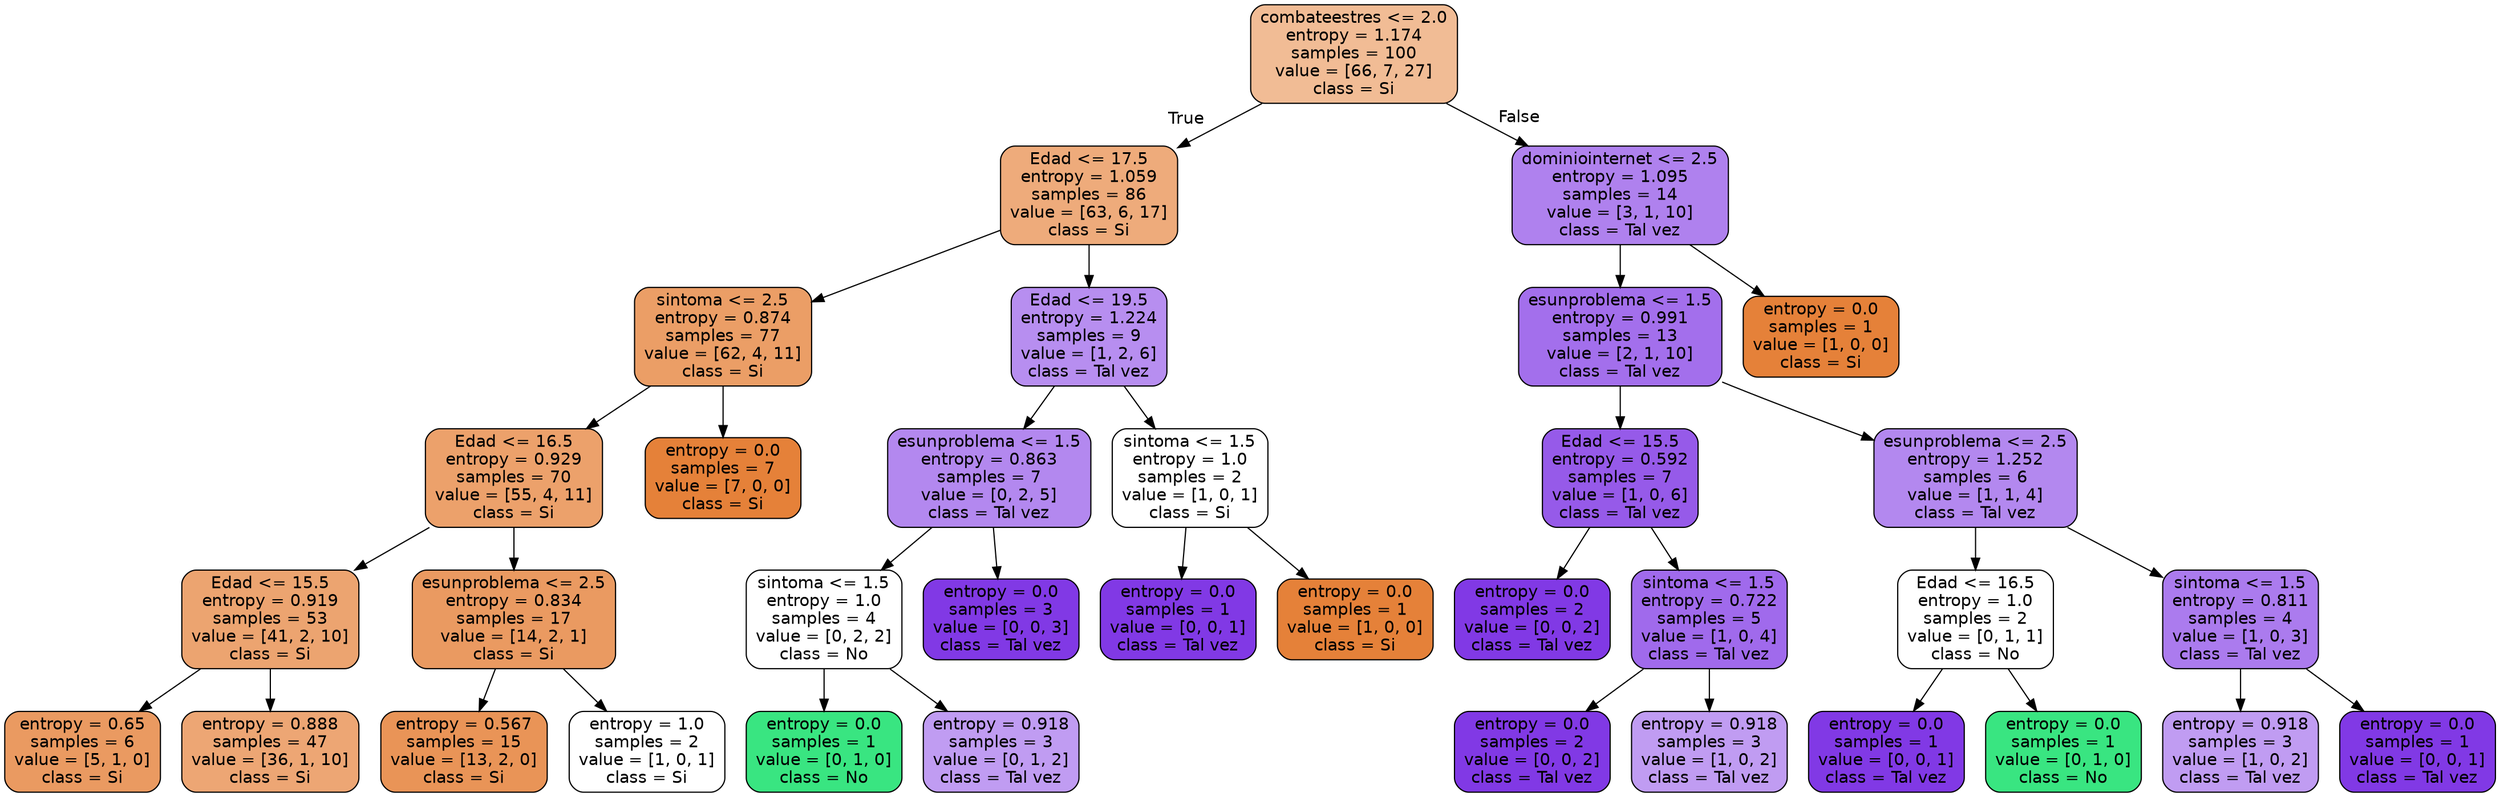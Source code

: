 digraph Tree {
node [shape=box, style="filled, rounded", color="black", fontname=helvetica] ;
edge [fontname=helvetica] ;
0 [label="combateestres <= 2.0\nentropy = 1.174\nsamples = 100\nvalue = [66, 7, 27]\nclass = Si", fillcolor="#f1bc95"] ;
1 [label="Edad <= 17.5\nentropy = 1.059\nsamples = 86\nvalue = [63, 6, 17]\nclass = Si", fillcolor="#eeab7b"] ;
0 -> 1 [labeldistance=2.5, labelangle=45, headlabel="True"] ;
2 [label="sintoma <= 2.5\nentropy = 0.874\nsamples = 77\nvalue = [62, 4, 11]\nclass = Si", fillcolor="#eb9e66"] ;
1 -> 2 ;
3 [label="Edad <= 16.5\nentropy = 0.929\nsamples = 70\nvalue = [55, 4, 11]\nclass = Si", fillcolor="#eca16b"] ;
2 -> 3 ;
4 [label="Edad <= 15.5\nentropy = 0.919\nsamples = 53\nvalue = [41, 2, 10]\nclass = Si", fillcolor="#eca470"] ;
3 -> 4 ;
5 [label="entropy = 0.65\nsamples = 6\nvalue = [5, 1, 0]\nclass = Si", fillcolor="#ea9a61"] ;
4 -> 5 ;
6 [label="entropy = 0.888\nsamples = 47\nvalue = [36, 1, 10]\nclass = Si", fillcolor="#eda674"] ;
4 -> 6 ;
7 [label="esunproblema <= 2.5\nentropy = 0.834\nsamples = 17\nvalue = [14, 2, 1]\nclass = Si", fillcolor="#ea9a61"] ;
3 -> 7 ;
8 [label="entropy = 0.567\nsamples = 15\nvalue = [13, 2, 0]\nclass = Si", fillcolor="#e99457"] ;
7 -> 8 ;
9 [label="entropy = 1.0\nsamples = 2\nvalue = [1, 0, 1]\nclass = Si", fillcolor="#ffffff"] ;
7 -> 9 ;
10 [label="entropy = 0.0\nsamples = 7\nvalue = [7, 0, 0]\nclass = Si", fillcolor="#e58139"] ;
2 -> 10 ;
11 [label="Edad <= 19.5\nentropy = 1.224\nsamples = 9\nvalue = [1, 2, 6]\nclass = Tal vez", fillcolor="#b78ef0"] ;
1 -> 11 ;
12 [label="esunproblema <= 1.5\nentropy = 0.863\nsamples = 7\nvalue = [0, 2, 5]\nclass = Tal vez", fillcolor="#b388ef"] ;
11 -> 12 ;
13 [label="sintoma <= 1.5\nentropy = 1.0\nsamples = 4\nvalue = [0, 2, 2]\nclass = No", fillcolor="#ffffff"] ;
12 -> 13 ;
14 [label="entropy = 0.0\nsamples = 1\nvalue = [0, 1, 0]\nclass = No", fillcolor="#39e581"] ;
13 -> 14 ;
15 [label="entropy = 0.918\nsamples = 3\nvalue = [0, 1, 2]\nclass = Tal vez", fillcolor="#c09cf2"] ;
13 -> 15 ;
16 [label="entropy = 0.0\nsamples = 3\nvalue = [0, 0, 3]\nclass = Tal vez", fillcolor="#8139e5"] ;
12 -> 16 ;
17 [label="sintoma <= 1.5\nentropy = 1.0\nsamples = 2\nvalue = [1, 0, 1]\nclass = Si", fillcolor="#ffffff"] ;
11 -> 17 ;
18 [label="entropy = 0.0\nsamples = 1\nvalue = [0, 0, 1]\nclass = Tal vez", fillcolor="#8139e5"] ;
17 -> 18 ;
19 [label="entropy = 0.0\nsamples = 1\nvalue = [1, 0, 0]\nclass = Si", fillcolor="#e58139"] ;
17 -> 19 ;
20 [label="dominiointernet <= 2.5\nentropy = 1.095\nsamples = 14\nvalue = [3, 1, 10]\nclass = Tal vez", fillcolor="#af81ee"] ;
0 -> 20 [labeldistance=2.5, labelangle=-45, headlabel="False"] ;
21 [label="esunproblema <= 1.5\nentropy = 0.991\nsamples = 13\nvalue = [2, 1, 10]\nclass = Tal vez", fillcolor="#a36fec"] ;
20 -> 21 ;
22 [label="Edad <= 15.5\nentropy = 0.592\nsamples = 7\nvalue = [1, 0, 6]\nclass = Tal vez", fillcolor="#965ae9"] ;
21 -> 22 ;
23 [label="entropy = 0.0\nsamples = 2\nvalue = [0, 0, 2]\nclass = Tal vez", fillcolor="#8139e5"] ;
22 -> 23 ;
24 [label="sintoma <= 1.5\nentropy = 0.722\nsamples = 5\nvalue = [1, 0, 4]\nclass = Tal vez", fillcolor="#a06aec"] ;
22 -> 24 ;
25 [label="entropy = 0.0\nsamples = 2\nvalue = [0, 0, 2]\nclass = Tal vez", fillcolor="#8139e5"] ;
24 -> 25 ;
26 [label="entropy = 0.918\nsamples = 3\nvalue = [1, 0, 2]\nclass = Tal vez", fillcolor="#c09cf2"] ;
24 -> 26 ;
27 [label="esunproblema <= 2.5\nentropy = 1.252\nsamples = 6\nvalue = [1, 1, 4]\nclass = Tal vez", fillcolor="#b388ef"] ;
21 -> 27 ;
28 [label="Edad <= 16.5\nentropy = 1.0\nsamples = 2\nvalue = [0, 1, 1]\nclass = No", fillcolor="#ffffff"] ;
27 -> 28 ;
29 [label="entropy = 0.0\nsamples = 1\nvalue = [0, 0, 1]\nclass = Tal vez", fillcolor="#8139e5"] ;
28 -> 29 ;
30 [label="entropy = 0.0\nsamples = 1\nvalue = [0, 1, 0]\nclass = No", fillcolor="#39e581"] ;
28 -> 30 ;
31 [label="sintoma <= 1.5\nentropy = 0.811\nsamples = 4\nvalue = [1, 0, 3]\nclass = Tal vez", fillcolor="#ab7bee"] ;
27 -> 31 ;
32 [label="entropy = 0.918\nsamples = 3\nvalue = [1, 0, 2]\nclass = Tal vez", fillcolor="#c09cf2"] ;
31 -> 32 ;
33 [label="entropy = 0.0\nsamples = 1\nvalue = [0, 0, 1]\nclass = Tal vez", fillcolor="#8139e5"] ;
31 -> 33 ;
34 [label="entropy = 0.0\nsamples = 1\nvalue = [1, 0, 0]\nclass = Si", fillcolor="#e58139"] ;
20 -> 34 ;
}